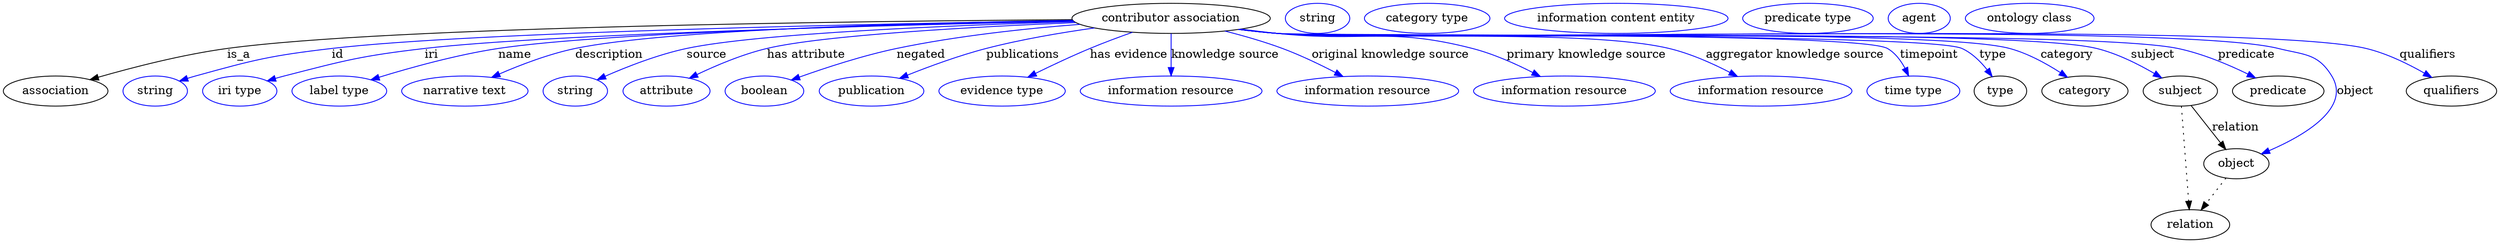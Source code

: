 digraph {
	graph [bb="0,0,2977.3,283"];
	node [label="\N"];
	"contributor association"	[height=0.5,
		label="contributor association",
		pos="1393.4,265",
		width=3.2858];
	association	[height=0.5,
		pos="62.394,178",
		width=1.7332];
	"contributor association" -> association	[label=is_a,
		lp="281.39,221.5",
		pos="e,103.53,191.72 1275.3,263.44 1027.2,261.75 459.13,255.07 267.39,229 214.07,221.75 154.45,206.36 113.31,194.55"];
	id	[color=blue,
		height=0.5,
		label=string,
		pos="181.39,178",
		width=1.0652];
	"contributor association" -> id	[color=blue,
		label=id,
		lp="399.39,221.5",
		pos="e,210.38,190 1276,262.32 1049.6,258.69 560.12,248.77 392.39,229 318.99,220.35 300.63,215.72 229.39,196 226.28,195.14 223.09,194.18 \
219.89,193.16",
		style=solid];
	iri	[color=blue,
		height=0.5,
		label="iri type",
		pos="282.39,178",
		width=1.2277];
	"contributor association" -> iri	[color=blue,
		label=iri,
		lp="510.39,221.5",
		pos="e,315.3,190.2 1277,261.68 1070.7,257.2 648.84,246.24 502.39,229 427.26,220.16 408.65,214.92 335.39,196 332.02,195.13 328.54,194.16 \
325.06,193.15",
		style=solid];
	name	[color=blue,
		height=0.5,
		label="label type",
		pos="401.39,178",
		width=1.5707];
	"contributor association" -> name	[color=blue,
		label=name,
		lp="610.39,221.5",
		pos="e,438.9,191.48 1276.4,261.99 1086.4,258.21 719.04,248.59 590.39,229 541.27,221.52 486.51,206.24 448.63,194.53",
		style=solid];
	description	[color=blue,
		height=0.5,
		label="narrative text",
		pos="551.39,178",
		width=2.0943];
	"contributor association" -> description	[color=blue,
		label=description,
		lp="722.89,221.5",
		pos="e,583.11,194.36 1276,262.69 1104.1,260.01 792.23,252.06 682.39,229 651.23,222.46 617.72,209.55 592.39,198.49",
		style=solid];
	source	[color=blue,
		height=0.5,
		label=string,
		pos="683.39,178",
		width=1.0652];
	"contributor association" -> source	[color=blue,
		label=source,
		lp="839.39,221.5",
		pos="e,709.48,191.58 1277.6,261.11 1134.8,256.82 900.48,247.25 815.39,229 781.61,221.75 745,207.32 718.93,195.82",
		style=solid];
	"has attribute"	[color=blue,
		height=0.5,
		label=attribute,
		pos="791.39,178",
		width=1.4443];
	"contributor association" -> "has attribute"	[color=blue,
		label="has attribute",
		lp="958.39,221.5",
		pos="e,818.66,193.35 1279.8,259.96 1159.8,254.95 978.78,245.04 911.39,229 882.26,222.07 851.08,208.88 827.81,197.79",
		style=solid];
	negated	[color=blue,
		height=0.5,
		label=boolean,
		pos="908.39,178",
		width=1.2999];
	"contributor association" -> negated	[color=blue,
		label=negated,
		lp="1094.4,221.5",
		pos="e,940.36,191.28 1284.3,257.9 1220.1,252.94 1137.5,244.18 1065.4,229 1025.5,220.61 981.33,206.05 950.04,194.81",
		style=solid];
	publications	[color=blue,
		height=0.5,
		label=publication,
		pos="1035.4,178",
		width=1.7332];
	"contributor association" -> publications	[color=blue,
		label=publications,
		lp="1216.4,221.5",
		pos="e,1068.9,193.28 1302,253.56 1261.9,247.94 1214.4,239.89 1172.4,229 1140.2,220.66 1105,207.71 1078.3,197.08",
		style=solid];
	"has evidence"	[color=blue,
		height=0.5,
		label="evidence type",
		pos="1191.4,178",
		width=2.0943];
	"contributor association" -> "has evidence"	[color=blue,
		label="has evidence",
		lp="1342.9,221.5",
		pos="e,1222.3,194.69 1347.2,248.36 1331,242.61 1312.8,235.83 1296.4,229 1274.6,219.91 1250.8,208.7 1231.4,199.2",
		style=solid];
	"knowledge source"	[color=blue,
		height=0.5,
		label="information resource",
		pos="1393.4,178",
		width=3.015];
	"contributor association" -> "knowledge source"	[color=blue,
		label="knowledge source",
		lp="1457.9,221.5",
		pos="e,1393.4,196.18 1393.4,246.8 1393.4,235.16 1393.4,219.55 1393.4,206.24",
		style=solid];
	"original knowledge source"	[color=blue,
		height=0.5,
		label="information resource",
		pos="1628.4,178",
		width=3.015];
	"contributor association" -> "original knowledge source"	[color=blue,
		label="original knowledge source",
		lp="1655.4,221.5",
		pos="e,1598.7,195.49 1457.8,249.79 1479.8,244.21 1504.5,237.17 1526.4,229 1547.9,220.99 1570.9,209.93 1589.6,200.26",
		style=solid];
	"primary knowledge source"	[color=blue,
		height=0.5,
		label="information resource",
		pos="1863.4,178",
		width=3.015];
	"contributor association" -> "primary knowledge source"	[color=blue,
		label="primary knowledge source",
		lp="1889.4,221.5",
		pos="e,1834.5,195.5 1477,252.23 1491.8,250.34 1507,248.51 1521.4,247 1624.2,236.19 1653.2,254.79 1753.4,229 1778.4,222.56 1804.8,210.74 \
1825.5,200.22",
		style=solid];
	"aggregator knowledge source"	[color=blue,
		height=0.5,
		label="information resource",
		pos="2098.4,178",
		width=3.015];
	"contributor association" -> "aggregator knowledge source"	[color=blue,
		label="aggregator knowledge source",
		lp="2138.9,221.5",
		pos="e,2070.1,195.58 1475.2,251.98 1490.5,250.05 1506.4,248.28 1521.4,247 1624.9,238.15 1887.3,252.94 1988.4,229 2013.7,223 2040.3,211.08 \
2061,200.39",
		style=solid];
	timepoint	[color=blue,
		height=0.5,
		label="time type",
		pos="2280.4,178",
		width=1.5346];
	"contributor association" -> timepoint	[color=blue,
		label=timepoint,
		lp="2299.4,221.5",
		pos="e,2274.7,196.12 1474.5,251.89 1490,249.95 1506.2,248.19 1521.4,247 1561.7,243.83 2214.3,249.11 2249.4,229 2258.6,223.72 2265.4,214.49 \
2270.3,205.39",
		style=solid];
	type	[height=0.5,
		pos="2384.4,178",
		width=0.86659];
	"contributor association" -> type	[color=blue,
		label=type,
		lp="2375.4,221.5",
		pos="e,2374.6,195.32 1474.5,251.86 1490,249.92 1506.2,248.17 1521.4,247 1566.7,243.51 2297,247.7 2338.4,229 2350.4,223.59 2360.6,213.42 \
2368.4,203.66",
		style=solid];
	category	[height=0.5,
		pos="2485.4,178",
		width=1.4263];
	"contributor association" -> category	[color=blue,
		label=category,
		lp="2463.9,221.5",
		pos="e,2464.5,194.5 1474.5,251.84 1490,249.91 1506.2,248.16 1521.4,247 1618.2,239.59 2301.6,254.33 2395.4,229 2416.9,223.18 2438.9,211.14 \
2455.7,200.33",
		style=solid];
	subject	[height=0.5,
		pos="2599.4,178",
		width=1.2277];
	"contributor association" -> subject	[color=blue,
		label=subject,
		lp="2566.4,221.5",
		pos="e,2577.1,193.8 1474.5,251.81 1490,249.88 1506.2,248.15 1521.4,247 1629.8,238.83 2393.9,254.94 2499.4,229 2523.9,222.99 2549.2,210.22 \
2568.3,199.1",
		style=solid];
	predicate	[height=0.5,
		pos="2716.4,178",
		width=1.5165];
	"contributor association" -> predicate	[color=blue,
		label=predicate,
		lp="2678.4,221.5",
		pos="e,2689.2,193.82 1474.2,251.84 1489.8,249.89 1506.1,248.14 1521.4,247 1640.5,238.12 2479.5,253.41 2596.4,229 2625.7,222.88 2656.9,\
209.67 2680.1,198.36",
		style=solid];
	object	[height=0.5,
		pos="2666.4,91",
		width=1.0832];
	"contributor association" -> object	[color=blue,
		label=object,
		lp="2808.4,178",
		pos="e,2696.2,102.75 1474.2,251.82 1489.8,249.87 1506.1,248.13 1521.4,247 1653.8,237.24 2587.6,261.28 2716.4,229 2747.4,221.22 2763.7,\
223.33 2780.4,196 2803.9,157.48 2747.1,124.64 2705.6,106.67",
		style=solid];
	qualifiers	[height=0.5,
		pos="2923.4,178",
		width=1.4985];
	"contributor association" -> qualifiers	[color=blue,
		label=qualifiers,
		lp="2894.9,221.5",
		pos="e,2899.8,194.32 1474.2,251.8 1489.8,249.86 1506.1,248.12 1521.4,247 1665.5,236.47 2680.9,262.61 2821.4,229 2846.1,223.1 2871.7,210.5 \
2891.1,199.43",
		style=solid];
	association_type	[color=blue,
		height=0.5,
		label=string,
		pos="1568.4,265",
		width=1.0652];
	association_category	[color=blue,
		height=0.5,
		label="category type",
		pos="1699.4,265",
		width=2.0762];
	subject -> object	[label=relation,
		lp="2665.4,134.5",
		pos="e,2653.7,108.05 2612.3,160.61 2622.3,147.95 2636.3,130.24 2647.5,115.98"];
	relation	[height=0.5,
		pos="2611.4,18",
		width=1.2999];
	subject -> relation	[pos="e,2610.1,36.188 2600.7,159.79 2602.8,132.48 2606.8,78.994 2609.3,46.38",
		style=dotted];
	"contributor association_subject"	[color=blue,
		height=0.5,
		label="information content entity",
		pos="1925.4,265",
		width=3.7011];
	"contributor association_predicate"	[color=blue,
		height=0.5,
		label="predicate type",
		pos="2154.4,265",
		width=2.1665];
	object -> relation	[pos="e,2624.2,35.54 2653.9,73.889 2647,64.939 2638.2,53.617 2630.4,43.584",
		style=dotted];
	"contributor association_object"	[color=blue,
		height=0.5,
		label=agent,
		pos="2287.4,265",
		width=1.0291];
	"contributor association_qualifiers"	[color=blue,
		height=0.5,
		label="ontology class",
		pos="2419.4,265",
		width=2.1304];
}
